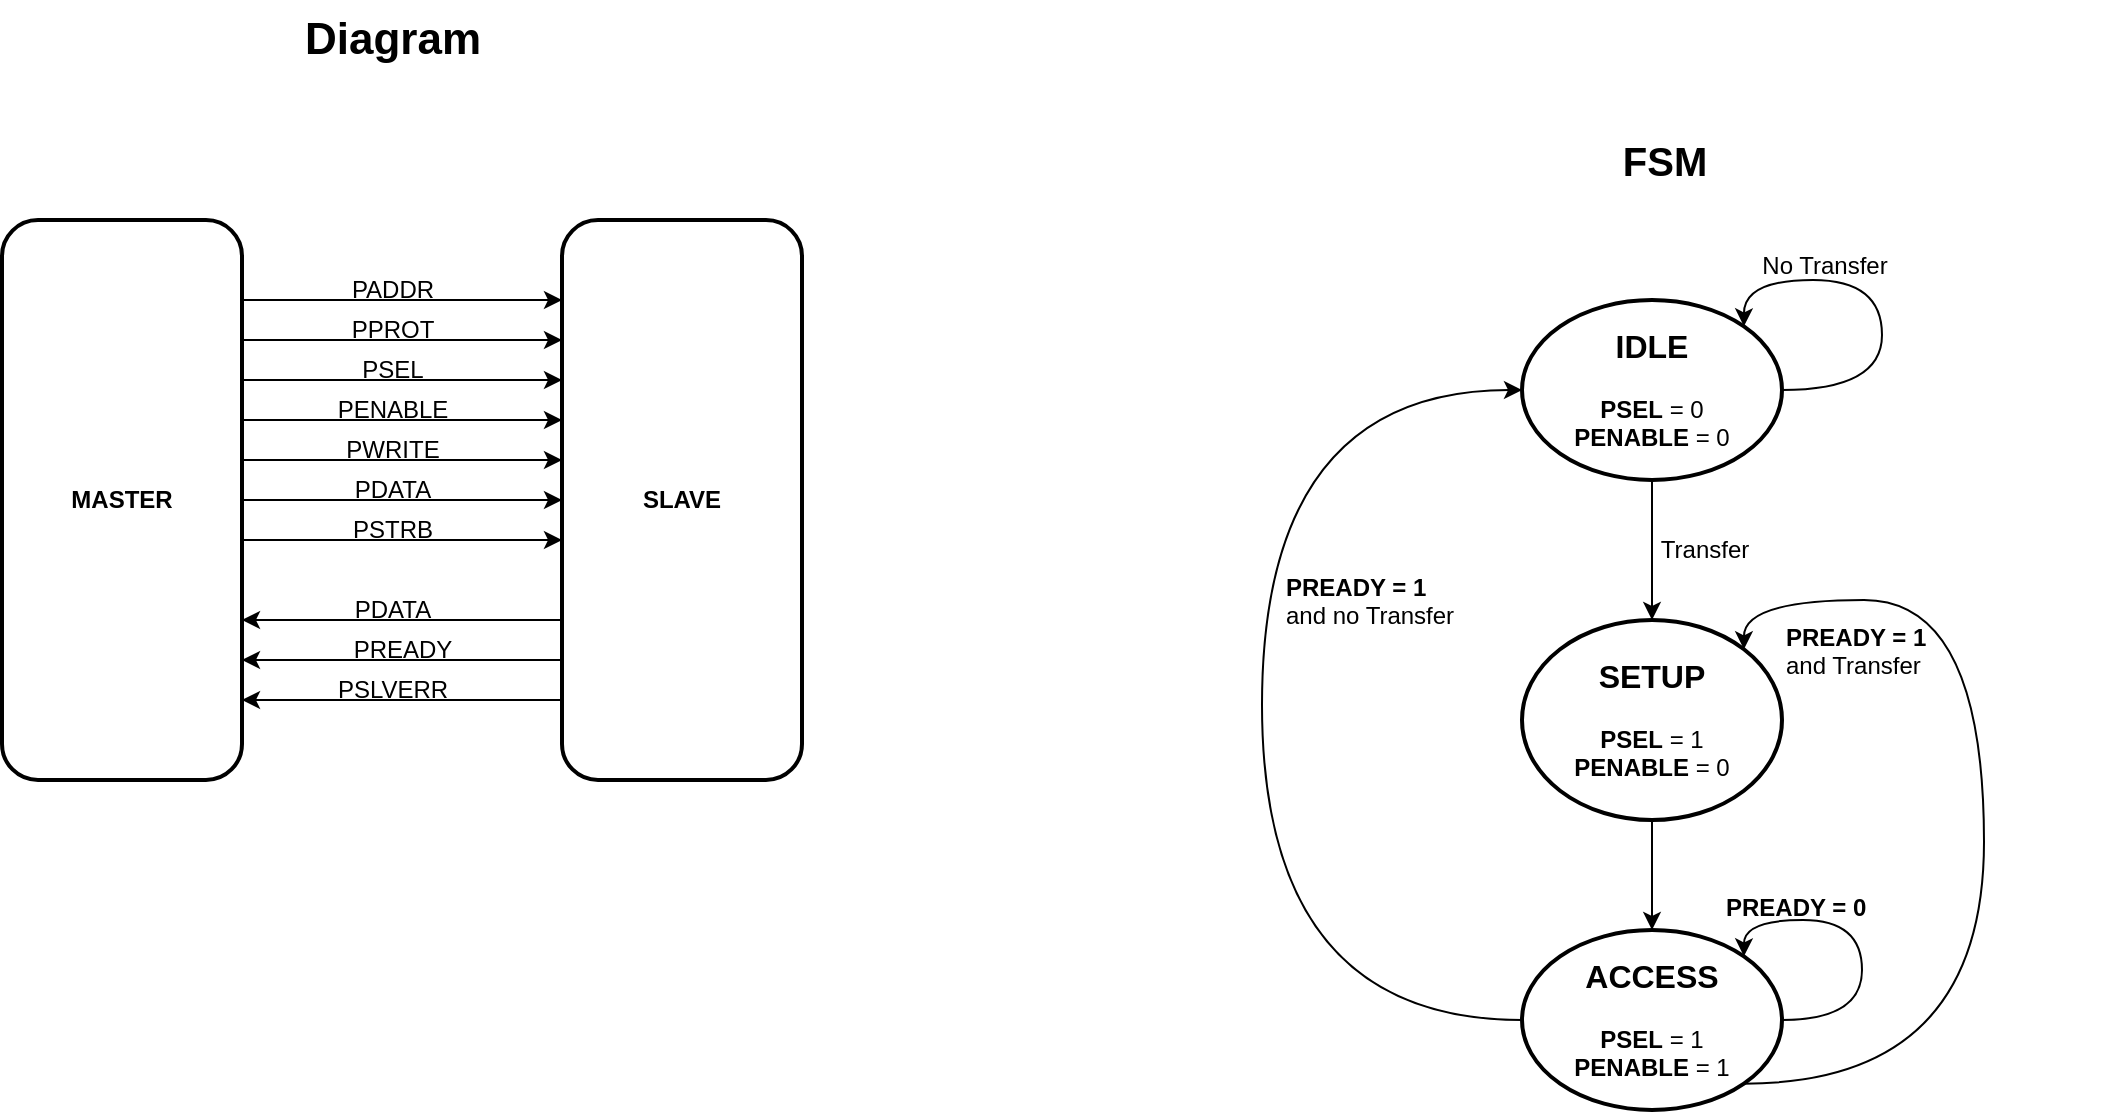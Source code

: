 <mxfile version="28.1.0">
  <diagram name="Page-1" id="rSA3oBgp-bzhauGycAeh">
    <mxGraphModel dx="2377" dy="1332" grid="1" gridSize="10" guides="1" tooltips="1" connect="1" arrows="1" fold="1" page="1" pageScale="1" pageWidth="1920" pageHeight="1200" math="0" shadow="0">
      <root>
        <mxCell id="0" />
        <mxCell id="1" parent="0" />
        <mxCell id="pZUrnxTPKzInIpWnT83h-1" value="&lt;font style=&quot;font-size: 22px;&quot;&gt;&lt;b&gt;Diagram&lt;/b&gt;&lt;/font&gt;" style="text;html=1;align=center;verticalAlign=middle;resizable=0;points=[];autosize=1;strokeColor=none;fillColor=none;" vertex="1" parent="1">
          <mxGeometry x="820" y="90" width="110" height="40" as="geometry" />
        </mxCell>
        <mxCell id="pZUrnxTPKzInIpWnT83h-3" value="SLAVE" style="rounded=1;whiteSpace=wrap;html=1;fontStyle=1;strokeWidth=2;" vertex="1" parent="1">
          <mxGeometry x="960" y="200" width="120" height="280" as="geometry" />
        </mxCell>
        <mxCell id="pZUrnxTPKzInIpWnT83h-4" value="MASTER" style="rounded=1;whiteSpace=wrap;html=1;fontStyle=1;strokeWidth=2;" vertex="1" parent="1">
          <mxGeometry x="680" y="200" width="120" height="280" as="geometry" />
        </mxCell>
        <mxCell id="pZUrnxTPKzInIpWnT83h-5" value="" style="endArrow=classic;html=1;rounded=0;" edge="1" parent="1">
          <mxGeometry width="50" height="50" relative="1" as="geometry">
            <mxPoint x="800" y="240" as="sourcePoint" />
            <mxPoint x="960" y="240" as="targetPoint" />
          </mxGeometry>
        </mxCell>
        <mxCell id="pZUrnxTPKzInIpWnT83h-6" value="PPROT" style="text;html=1;align=center;verticalAlign=middle;resizable=0;points=[];autosize=1;strokeColor=none;fillColor=none;" vertex="1" parent="1">
          <mxGeometry x="845" y="240" width="60" height="30" as="geometry" />
        </mxCell>
        <mxCell id="pZUrnxTPKzInIpWnT83h-7" value="" style="endArrow=classic;html=1;rounded=0;" edge="1" parent="1">
          <mxGeometry width="50" height="50" relative="1" as="geometry">
            <mxPoint x="800" y="260" as="sourcePoint" />
            <mxPoint x="960" y="260" as="targetPoint" />
          </mxGeometry>
        </mxCell>
        <mxCell id="pZUrnxTPKzInIpWnT83h-8" value="PADDR" style="text;html=1;align=center;verticalAlign=middle;resizable=0;points=[];autosize=1;strokeColor=none;fillColor=none;" vertex="1" parent="1">
          <mxGeometry x="840" y="220" width="70" height="30" as="geometry" />
        </mxCell>
        <mxCell id="pZUrnxTPKzInIpWnT83h-12" value="" style="endArrow=classic;html=1;rounded=0;" edge="1" parent="1">
          <mxGeometry width="50" height="50" relative="1" as="geometry">
            <mxPoint x="800" y="280" as="sourcePoint" />
            <mxPoint x="960" y="280" as="targetPoint" />
          </mxGeometry>
        </mxCell>
        <mxCell id="pZUrnxTPKzInIpWnT83h-13" value="PENABLE" style="text;html=1;align=center;verticalAlign=middle;resizable=0;points=[];autosize=1;strokeColor=none;fillColor=none;" vertex="1" parent="1">
          <mxGeometry x="835" y="280" width="80" height="30" as="geometry" />
        </mxCell>
        <mxCell id="pZUrnxTPKzInIpWnT83h-14" value="" style="endArrow=classic;html=1;rounded=0;" edge="1" parent="1">
          <mxGeometry width="50" height="50" relative="1" as="geometry">
            <mxPoint x="800" y="300" as="sourcePoint" />
            <mxPoint x="960" y="300" as="targetPoint" />
          </mxGeometry>
        </mxCell>
        <mxCell id="pZUrnxTPKzInIpWnT83h-15" value="PSEL" style="text;html=1;align=center;verticalAlign=middle;resizable=0;points=[];autosize=1;strokeColor=none;fillColor=none;" vertex="1" parent="1">
          <mxGeometry x="850" y="260" width="50" height="30" as="geometry" />
        </mxCell>
        <mxCell id="pZUrnxTPKzInIpWnT83h-16" value="" style="endArrow=classic;html=1;rounded=0;" edge="1" parent="1">
          <mxGeometry width="50" height="50" relative="1" as="geometry">
            <mxPoint x="800" y="320" as="sourcePoint" />
            <mxPoint x="960" y="320" as="targetPoint" />
          </mxGeometry>
        </mxCell>
        <mxCell id="pZUrnxTPKzInIpWnT83h-17" value="PDATA" style="text;html=1;align=center;verticalAlign=middle;resizable=0;points=[];autosize=1;strokeColor=none;fillColor=none;" vertex="1" parent="1">
          <mxGeometry x="845" y="320" width="60" height="30" as="geometry" />
        </mxCell>
        <mxCell id="pZUrnxTPKzInIpWnT83h-18" value="" style="endArrow=classic;html=1;rounded=0;" edge="1" parent="1">
          <mxGeometry width="50" height="50" relative="1" as="geometry">
            <mxPoint x="800" y="340" as="sourcePoint" />
            <mxPoint x="960" y="340" as="targetPoint" />
          </mxGeometry>
        </mxCell>
        <mxCell id="pZUrnxTPKzInIpWnT83h-19" value="PWRITE" style="text;html=1;align=center;verticalAlign=middle;resizable=0;points=[];autosize=1;strokeColor=none;fillColor=none;" vertex="1" parent="1">
          <mxGeometry x="840" y="300" width="70" height="30" as="geometry" />
        </mxCell>
        <mxCell id="pZUrnxTPKzInIpWnT83h-20" value="" style="endArrow=classic;html=1;rounded=0;" edge="1" parent="1">
          <mxGeometry width="50" height="50" relative="1" as="geometry">
            <mxPoint x="800" y="360" as="sourcePoint" />
            <mxPoint x="960" y="360" as="targetPoint" />
          </mxGeometry>
        </mxCell>
        <mxCell id="pZUrnxTPKzInIpWnT83h-23" value="PSTRB" style="text;html=1;align=center;verticalAlign=middle;resizable=0;points=[];autosize=1;strokeColor=none;fillColor=none;" vertex="1" parent="1">
          <mxGeometry x="845" y="340" width="60" height="30" as="geometry" />
        </mxCell>
        <mxCell id="pZUrnxTPKzInIpWnT83h-24" value="" style="endArrow=classic;html=1;rounded=0;" edge="1" parent="1">
          <mxGeometry width="50" height="50" relative="1" as="geometry">
            <mxPoint x="960" y="400" as="sourcePoint" />
            <mxPoint x="800" y="400" as="targetPoint" />
          </mxGeometry>
        </mxCell>
        <mxCell id="pZUrnxTPKzInIpWnT83h-25" value="" style="endArrow=classic;html=1;rounded=0;" edge="1" parent="1">
          <mxGeometry width="50" height="50" relative="1" as="geometry">
            <mxPoint x="960" y="420" as="sourcePoint" />
            <mxPoint x="800" y="420" as="targetPoint" />
          </mxGeometry>
        </mxCell>
        <mxCell id="pZUrnxTPKzInIpWnT83h-26" value="" style="endArrow=classic;html=1;rounded=0;" edge="1" parent="1">
          <mxGeometry width="50" height="50" relative="1" as="geometry">
            <mxPoint x="960" y="440" as="sourcePoint" />
            <mxPoint x="800" y="440" as="targetPoint" />
          </mxGeometry>
        </mxCell>
        <mxCell id="pZUrnxTPKzInIpWnT83h-28" value="PDATA" style="text;html=1;align=center;verticalAlign=middle;resizable=0;points=[];autosize=1;strokeColor=none;fillColor=none;" vertex="1" parent="1">
          <mxGeometry x="845" y="380" width="60" height="30" as="geometry" />
        </mxCell>
        <mxCell id="pZUrnxTPKzInIpWnT83h-29" value="PREADY" style="text;html=1;align=center;verticalAlign=middle;resizable=0;points=[];autosize=1;strokeColor=none;fillColor=none;" vertex="1" parent="1">
          <mxGeometry x="845" y="400" width="70" height="30" as="geometry" />
        </mxCell>
        <mxCell id="pZUrnxTPKzInIpWnT83h-30" value="PSLVERR" style="text;html=1;align=center;verticalAlign=middle;resizable=0;points=[];autosize=1;strokeColor=none;fillColor=none;" vertex="1" parent="1">
          <mxGeometry x="835" y="420" width="80" height="30" as="geometry" />
        </mxCell>
        <mxCell id="pZUrnxTPKzInIpWnT83h-35" value="&lt;font style=&quot;font-size: 20px;&quot;&gt;&lt;b&gt;FSM&lt;/b&gt;&lt;/font&gt;" style="text;html=1;align=center;verticalAlign=middle;resizable=0;points=[];autosize=1;strokeColor=none;fillColor=none;" vertex="1" parent="1">
          <mxGeometry x="1476" y="150" width="70" height="40" as="geometry" />
        </mxCell>
        <mxCell id="pZUrnxTPKzInIpWnT83h-36" value="&lt;b&gt;&lt;font style=&quot;font-size: 16px;&quot;&gt;IDLE&lt;/font&gt;&lt;/b&gt;&lt;br&gt;&lt;b&gt;&lt;br&gt;PSEL&lt;/b&gt; = 0&lt;br&gt;&lt;b&gt;PENABLE&lt;/b&gt; = 0" style="ellipse;whiteSpace=wrap;html=1;strokeWidth=2;" vertex="1" parent="1">
          <mxGeometry x="1440" y="240" width="130" height="90" as="geometry" />
        </mxCell>
        <mxCell id="pZUrnxTPKzInIpWnT83h-37" value="&lt;b&gt;&lt;font style=&quot;font-size: 16px;&quot;&gt;SETUP&lt;/font&gt;&lt;/b&gt;&lt;br&gt;&lt;b&gt;&lt;br&gt;PSEL&lt;/b&gt; = 1&lt;br&gt;&lt;b&gt;PENABLE&lt;/b&gt; = 0" style="ellipse;whiteSpace=wrap;html=1;strokeWidth=2;" vertex="1" parent="1">
          <mxGeometry x="1440" y="400" width="130" height="100" as="geometry" />
        </mxCell>
        <mxCell id="pZUrnxTPKzInIpWnT83h-38" value="&lt;b&gt;&lt;font style=&quot;font-size: 16px;&quot;&gt;ACCESS&lt;/font&gt;&lt;/b&gt;&lt;br&gt;&lt;b&gt;&lt;br&gt;PSEL&lt;/b&gt; = 1&lt;br&gt;&lt;b&gt;PENABLE&lt;/b&gt; = 1" style="ellipse;whiteSpace=wrap;html=1;strokeWidth=2;" vertex="1" parent="1">
          <mxGeometry x="1440" y="555" width="130" height="90" as="geometry" />
        </mxCell>
        <mxCell id="pZUrnxTPKzInIpWnT83h-39" value="" style="endArrow=classic;html=1;rounded=0;entryX=0.5;entryY=0;entryDx=0;entryDy=0;exitX=0.5;exitY=1;exitDx=0;exitDy=0;" edge="1" parent="1" source="pZUrnxTPKzInIpWnT83h-36" target="pZUrnxTPKzInIpWnT83h-37">
          <mxGeometry width="50" height="50" relative="1" as="geometry">
            <mxPoint x="1410" y="390" as="sourcePoint" />
            <mxPoint x="1460" y="350" as="targetPoint" />
          </mxGeometry>
        </mxCell>
        <mxCell id="pZUrnxTPKzInIpWnT83h-40" value="Transfer" style="text;html=1;align=center;verticalAlign=middle;resizable=0;points=[];autosize=1;strokeColor=none;fillColor=none;" vertex="1" parent="1">
          <mxGeometry x="1496" y="350" width="70" height="30" as="geometry" />
        </mxCell>
        <mxCell id="pZUrnxTPKzInIpWnT83h-41" value="" style="endArrow=classic;html=1;rounded=0;entryX=0.5;entryY=0;entryDx=0;entryDy=0;exitX=0.5;exitY=1;exitDx=0;exitDy=0;" edge="1" parent="1" source="pZUrnxTPKzInIpWnT83h-37" target="pZUrnxTPKzInIpWnT83h-38">
          <mxGeometry width="50" height="50" relative="1" as="geometry">
            <mxPoint x="1260" y="460" as="sourcePoint" />
            <mxPoint x="1310" y="410" as="targetPoint" />
          </mxGeometry>
        </mxCell>
        <mxCell id="pZUrnxTPKzInIpWnT83h-46" value="" style="endArrow=classic;html=1;rounded=0;exitX=1;exitY=0.5;exitDx=0;exitDy=0;edgeStyle=orthogonalEdgeStyle;curved=1;entryX=1;entryY=0;entryDx=0;entryDy=0;" edge="1" parent="1" source="pZUrnxTPKzInIpWnT83h-38" target="pZUrnxTPKzInIpWnT83h-38">
          <mxGeometry width="50" height="50" relative="1" as="geometry">
            <mxPoint x="1590.0" y="605" as="sourcePoint" />
            <mxPoint x="1560" y="530" as="targetPoint" />
            <Array as="points">
              <mxPoint x="1610" y="600" />
              <mxPoint x="1610" y="550" />
              <mxPoint x="1551" y="550" />
            </Array>
          </mxGeometry>
        </mxCell>
        <mxCell id="pZUrnxTPKzInIpWnT83h-48" value="&lt;b&gt;PREADY = 0&lt;/b&gt;" style="text;whiteSpace=wrap;html=1;" vertex="1" parent="1">
          <mxGeometry x="1540" y="530" width="110" height="40" as="geometry" />
        </mxCell>
        <mxCell id="pZUrnxTPKzInIpWnT83h-49" value="" style="endArrow=classic;html=1;rounded=0;exitX=1;exitY=1;exitDx=0;exitDy=0;edgeStyle=orthogonalEdgeStyle;curved=1;entryX=1;entryY=0;entryDx=0;entryDy=0;" edge="1" parent="1" source="pZUrnxTPKzInIpWnT83h-38" target="pZUrnxTPKzInIpWnT83h-37">
          <mxGeometry width="50" height="50" relative="1" as="geometry">
            <mxPoint x="1720" y="610" as="sourcePoint" />
            <mxPoint x="1670" y="390" as="targetPoint" />
            <Array as="points">
              <mxPoint x="1671" y="632" />
              <mxPoint x="1671" y="390" />
              <mxPoint x="1551" y="390" />
            </Array>
          </mxGeometry>
        </mxCell>
        <mxCell id="pZUrnxTPKzInIpWnT83h-50" value="&lt;b&gt;PREADY = 1&amp;nbsp;&lt;/b&gt;&lt;br&gt;and Transfer" style="text;whiteSpace=wrap;html=1;" vertex="1" parent="1">
          <mxGeometry x="1570" y="395" width="170" height="40" as="geometry" />
        </mxCell>
        <mxCell id="pZUrnxTPKzInIpWnT83h-51" value="" style="endArrow=classic;html=1;rounded=0;exitX=0;exitY=0.5;exitDx=0;exitDy=0;entryX=0;entryY=0.5;entryDx=0;entryDy=0;edgeStyle=orthogonalEdgeStyle;curved=1;" edge="1" parent="1" source="pZUrnxTPKzInIpWnT83h-38" target="pZUrnxTPKzInIpWnT83h-36">
          <mxGeometry width="50" height="50" relative="1" as="geometry">
            <mxPoint x="1300" y="570" as="sourcePoint" />
            <mxPoint x="1350" y="520" as="targetPoint" />
            <Array as="points">
              <mxPoint x="1310" y="600" />
              <mxPoint x="1310" y="285" />
            </Array>
          </mxGeometry>
        </mxCell>
        <mxCell id="pZUrnxTPKzInIpWnT83h-52" value="&lt;b&gt;PREADY = 1&amp;nbsp;&lt;/b&gt;&lt;br&gt;and no Transfer" style="text;whiteSpace=wrap;html=1;" vertex="1" parent="1">
          <mxGeometry x="1320" y="370" width="170" height="40" as="geometry" />
        </mxCell>
        <mxCell id="pZUrnxTPKzInIpWnT83h-53" value="" style="endArrow=classic;html=1;rounded=0;exitX=1;exitY=0.5;exitDx=0;exitDy=0;edgeStyle=orthogonalEdgeStyle;curved=1;entryX=1;entryY=0;entryDx=0;entryDy=0;" edge="1" parent="1" source="pZUrnxTPKzInIpWnT83h-36" target="pZUrnxTPKzInIpWnT83h-36">
          <mxGeometry width="50" height="50" relative="1" as="geometry">
            <mxPoint x="1550" y="240" as="sourcePoint" />
            <mxPoint x="1550" y="230" as="targetPoint" />
            <Array as="points">
              <mxPoint x="1620" y="285" />
              <mxPoint x="1620" y="230" />
              <mxPoint x="1551" y="230" />
            </Array>
          </mxGeometry>
        </mxCell>
        <mxCell id="pZUrnxTPKzInIpWnT83h-54" value="No Transfer" style="text;html=1;align=center;verticalAlign=middle;resizable=0;points=[];autosize=1;strokeColor=none;fillColor=none;" vertex="1" parent="1">
          <mxGeometry x="1546" y="208" width="90" height="30" as="geometry" />
        </mxCell>
      </root>
    </mxGraphModel>
  </diagram>
</mxfile>
